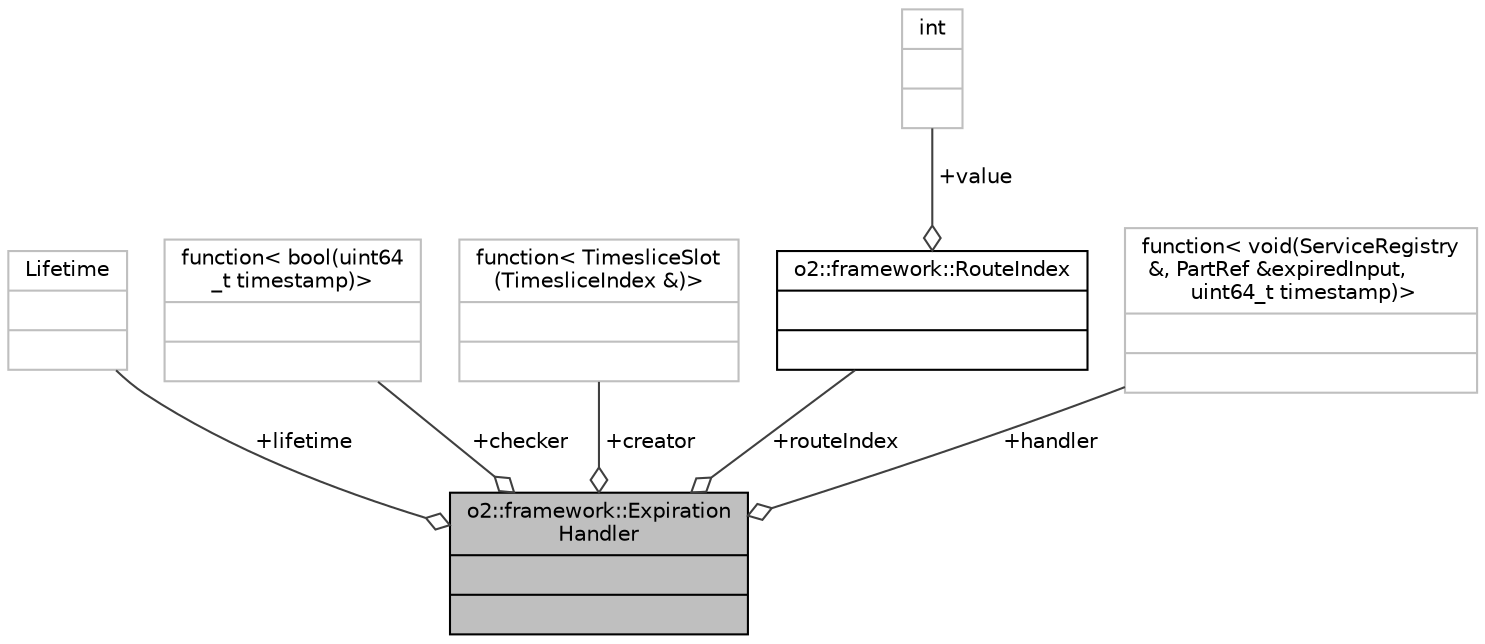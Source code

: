 digraph "o2::framework::ExpirationHandler"
{
 // INTERACTIVE_SVG=YES
  bgcolor="transparent";
  edge [fontname="Helvetica",fontsize="10",labelfontname="Helvetica",labelfontsize="10"];
  node [fontname="Helvetica",fontsize="10",shape=record];
  Node1 [label="{o2::framework::Expiration\lHandler\n||}",height=0.2,width=0.4,color="black", fillcolor="grey75", style="filled", fontcolor="black"];
  Node2 -> Node1 [color="grey25",fontsize="10",style="solid",label=" +lifetime" ,arrowhead="odiamond",fontname="Helvetica"];
  Node2 [label="{Lifetime\n||}",height=0.2,width=0.4,color="grey75"];
  Node3 -> Node1 [color="grey25",fontsize="10",style="solid",label=" +checker" ,arrowhead="odiamond",fontname="Helvetica"];
  Node3 [label="{function\< bool(uint64\l_t timestamp)\>\n||}",height=0.2,width=0.4,color="grey75"];
  Node4 -> Node1 [color="grey25",fontsize="10",style="solid",label=" +creator" ,arrowhead="odiamond",fontname="Helvetica"];
  Node4 [label="{function\< TimesliceSlot\l(TimesliceIndex &)\>\n||}",height=0.2,width=0.4,color="grey75"];
  Node5 -> Node1 [color="grey25",fontsize="10",style="solid",label=" +routeIndex" ,arrowhead="odiamond",fontname="Helvetica"];
  Node5 [label="{o2::framework::RouteIndex\n||}",height=0.2,width=0.4,color="black",URL="$d1/d02/structo2_1_1framework_1_1RouteIndex.html",tooltip="Typesafe index inside. "];
  Node6 -> Node5 [color="grey25",fontsize="10",style="solid",label=" +value" ,arrowhead="odiamond",fontname="Helvetica"];
  Node6 [label="{int\n||}",height=0.2,width=0.4,color="grey75"];
  Node7 -> Node1 [color="grey25",fontsize="10",style="solid",label=" +handler" ,arrowhead="odiamond",fontname="Helvetica"];
  Node7 [label="{function\< void(ServiceRegistry\l &, PartRef &expiredInput,\l uint64_t timestamp)\>\n||}",height=0.2,width=0.4,color="grey75"];
}

